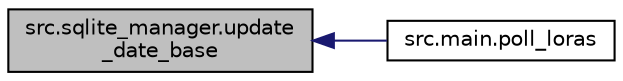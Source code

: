 digraph "src.sqlite_manager.update_date_base"
{
  edge [fontname="Helvetica",fontsize="10",labelfontname="Helvetica",labelfontsize="10"];
  node [fontname="Helvetica",fontsize="10",shape=record];
  rankdir="LR";
  Node6 [label="src.sqlite_manager.update\l_date_base",height=0.2,width=0.4,color="black", fillcolor="grey75", style="filled", fontcolor="black"];
  Node6 -> Node7 [dir="back",color="midnightblue",fontsize="10",style="solid",fontname="Helvetica"];
  Node7 [label="src.main.poll_loras",height=0.2,width=0.4,color="black", fillcolor="white", style="filled",URL="$namespacesrc_1_1main.html#acf663247c1254557f40099529314e804"];
}
